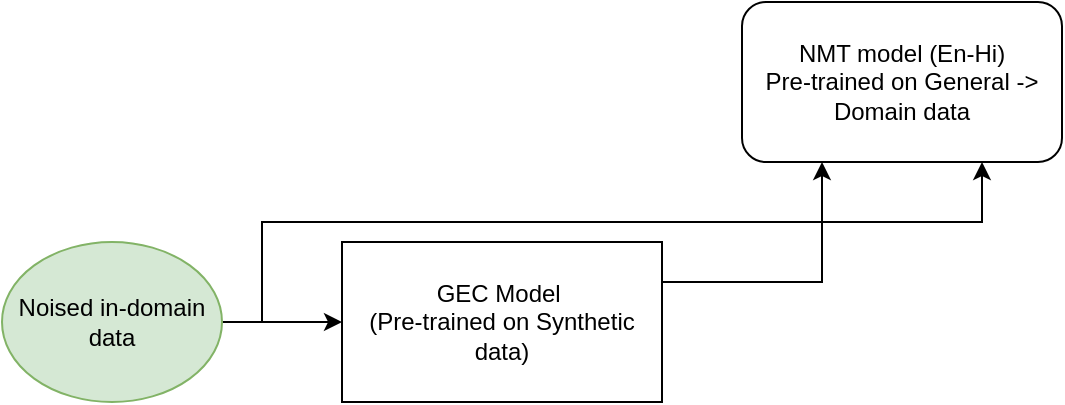 <mxfile version="21.5.0" type="github">
  <diagram name="Page-1" id="DMfqj76WYdlzirbmYl45">
    <mxGraphModel dx="1364" dy="807" grid="1" gridSize="10" guides="1" tooltips="1" connect="1" arrows="1" fold="1" page="1" pageScale="1" pageWidth="850" pageHeight="1100" math="0" shadow="0">
      <root>
        <mxCell id="0" />
        <mxCell id="1" parent="0" />
        <mxCell id="RGavhd9j_akwTErmuiZn-1" value="GEC Model&amp;nbsp;&lt;br&gt;(Pre-trained on Synthetic data)" style="rounded=0;whiteSpace=wrap;html=1;" vertex="1" parent="1">
          <mxGeometry x="280" y="360" width="160" height="80" as="geometry" />
        </mxCell>
        <mxCell id="RGavhd9j_akwTErmuiZn-2" value="NMT model (En-Hi)&lt;br&gt;Pre-trained on General -&amp;gt; Domain data" style="rounded=1;whiteSpace=wrap;html=1;" vertex="1" parent="1">
          <mxGeometry x="480" y="240" width="160" height="80" as="geometry" />
        </mxCell>
        <mxCell id="RGavhd9j_akwTErmuiZn-5" value="" style="edgeStyle=orthogonalEdgeStyle;rounded=0;orthogonalLoop=1;jettySize=auto;html=1;" edge="1" parent="1" source="RGavhd9j_akwTErmuiZn-4" target="RGavhd9j_akwTErmuiZn-1">
          <mxGeometry relative="1" as="geometry" />
        </mxCell>
        <mxCell id="RGavhd9j_akwTErmuiZn-4" value="Noised in-domain data" style="ellipse;whiteSpace=wrap;html=1;fillColor=#d5e8d4;strokeColor=#82b366;" vertex="1" parent="1">
          <mxGeometry x="110" y="360" width="110" height="80" as="geometry" />
        </mxCell>
        <mxCell id="RGavhd9j_akwTErmuiZn-7" value="" style="endArrow=classic;html=1;rounded=0;exitX=1;exitY=0.25;exitDx=0;exitDy=0;entryX=0.25;entryY=1;entryDx=0;entryDy=0;" edge="1" parent="1" source="RGavhd9j_akwTErmuiZn-1" target="RGavhd9j_akwTErmuiZn-2">
          <mxGeometry width="50" height="50" relative="1" as="geometry">
            <mxPoint x="400" y="440" as="sourcePoint" />
            <mxPoint x="450" y="390" as="targetPoint" />
            <Array as="points">
              <mxPoint x="520" y="380" />
            </Array>
          </mxGeometry>
        </mxCell>
        <mxCell id="RGavhd9j_akwTErmuiZn-8" value="" style="endArrow=classic;html=1;rounded=0;entryX=0.75;entryY=1;entryDx=0;entryDy=0;" edge="1" parent="1" target="RGavhd9j_akwTErmuiZn-2">
          <mxGeometry width="50" height="50" relative="1" as="geometry">
            <mxPoint x="240" y="400" as="sourcePoint" />
            <mxPoint x="450" y="390" as="targetPoint" />
            <Array as="points">
              <mxPoint x="240" y="350" />
              <mxPoint x="600" y="350" />
            </Array>
          </mxGeometry>
        </mxCell>
      </root>
    </mxGraphModel>
  </diagram>
</mxfile>
